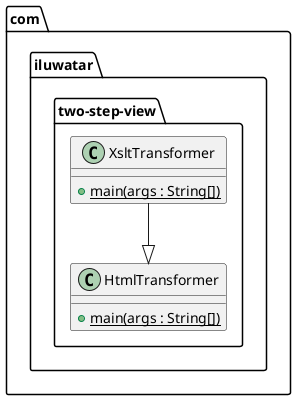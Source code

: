 @startuml
package com.iluwatar.two-step-view{
  class HtmlTransformer {
    + main(args : String[]) {static}
  }

  class XsltTransformer {
    + main(args : String[]) {static}
  }
}
XsltTransformer --|> HtmlTransformer
@enduml